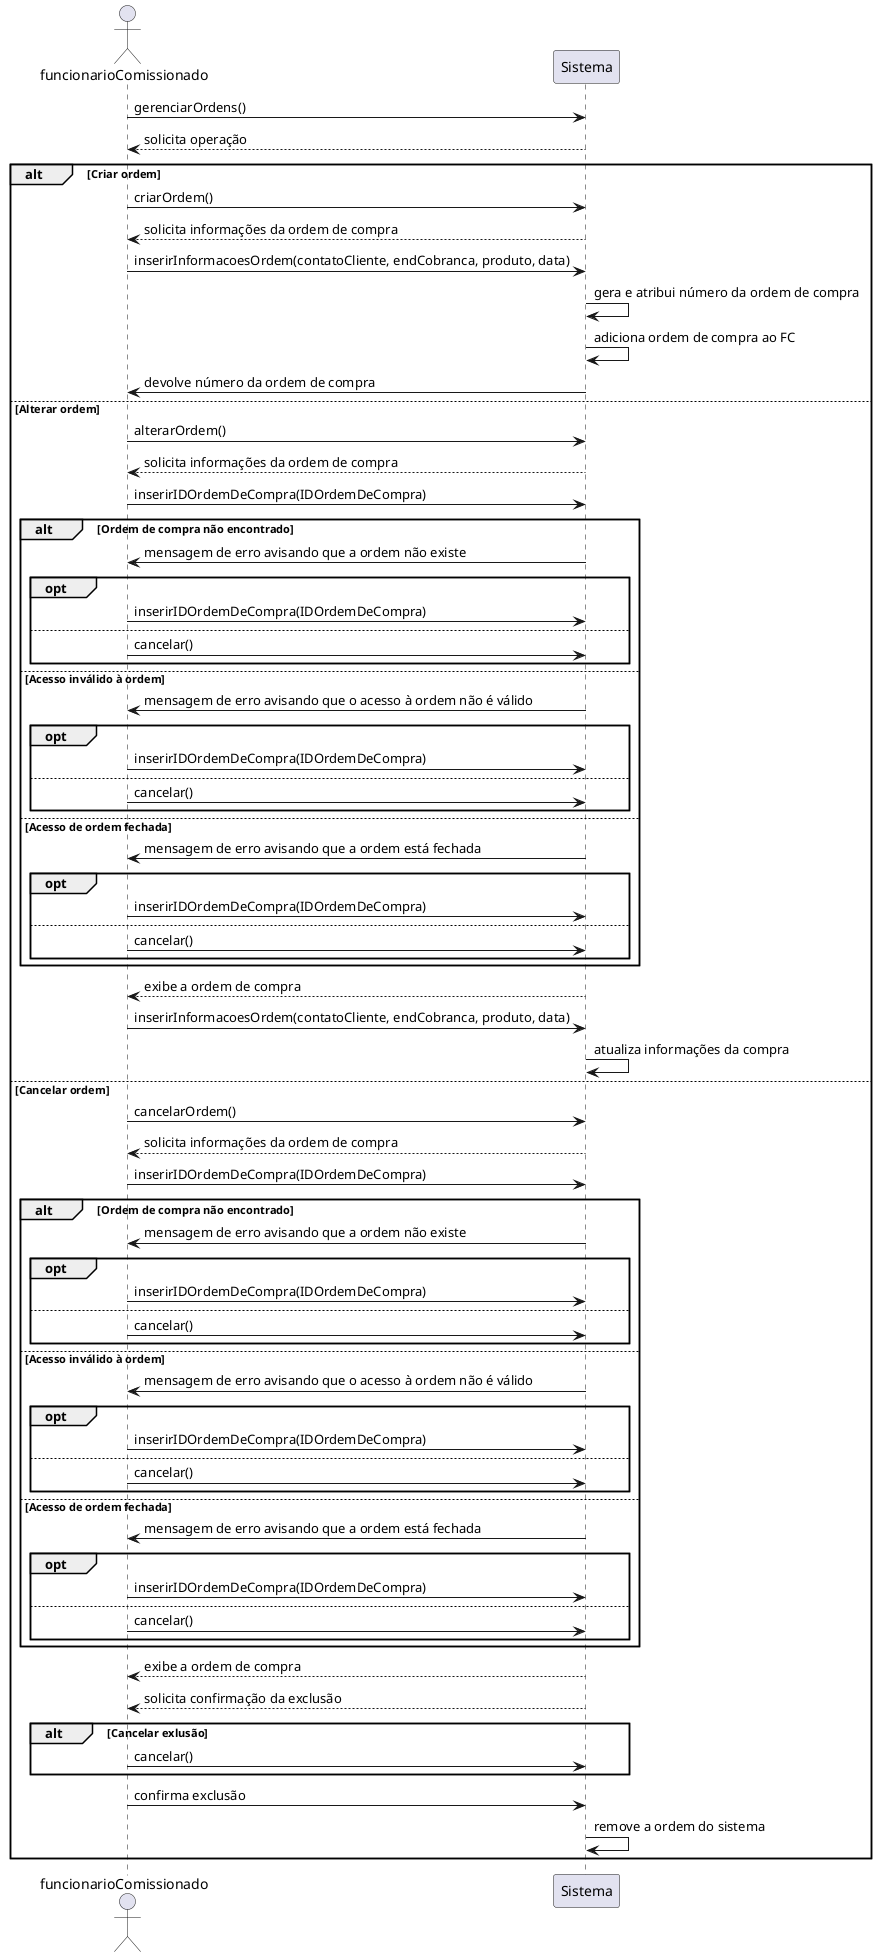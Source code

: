 @startuml

actor funcionarioComissionado as FC

FC -> Sistema : gerenciarOrdens()
FC <-- Sistema : solicita operação

alt Criar ordem
    FC -> Sistema : criarOrdem()
    FC <-- Sistema : solicita informações da ordem de compra
    FC -> Sistema : inserirInformacoesOrdem(contatoCliente, endCobranca, produto, data)
    Sistema -> Sistema : gera e atribui número da ordem de compra
    Sistema -> Sistema : adiciona ordem de compra ao FC
    FC <- Sistema : devolve número da ordem de compra
else Alterar ordem
    FC -> Sistema : alterarOrdem()
    FC <-- Sistema : solicita informações da ordem de compra
    FC -> Sistema : inserirIDOrdemDeCompra(IDOrdemDeCompra)
    alt Ordem de compra não encontrado
        FC <- Sistema : mensagem de erro avisando que a ordem não existe
        opt
            FC -> Sistema : inserirIDOrdemDeCompra(IDOrdemDeCompra)
        else
            FC -> Sistema : cancelar()
        end
    else Acesso inválido à ordem
        FC <- Sistema : mensagem de erro avisando que o acesso à ordem não é válido
        opt
            FC -> Sistema : inserirIDOrdemDeCompra(IDOrdemDeCompra)
        else
            FC -> Sistema : cancelar()
        end
    else Acesso de ordem fechada
        FC <- Sistema : mensagem de erro avisando que a ordem está fechada
        opt
            FC -> Sistema : inserirIDOrdemDeCompra(IDOrdemDeCompra)
        else
            FC -> Sistema : cancelar()
        end
    end
    FC <-- Sistema : exibe a ordem de compra 
    FC -> Sistema : inserirInformacoesOrdem(contatoCliente, endCobranca, produto, data)
    Sistema -> Sistema : atualiza informações da compra
else Cancelar ordem
    FC -> Sistema : cancelarOrdem()
    FC <-- Sistema : solicita informações da ordem de compra
    FC -> Sistema : inserirIDOrdemDeCompra(IDOrdemDeCompra)
    alt Ordem de compra não encontrado
        FC <- Sistema : mensagem de erro avisando que a ordem não existe
        opt
            FC -> Sistema : inserirIDOrdemDeCompra(IDOrdemDeCompra)
        else
            FC -> Sistema : cancelar()
        end
    else Acesso inválido à ordem
        FC <- Sistema : mensagem de erro avisando que o acesso à ordem não é válido
        opt
            FC -> Sistema : inserirIDOrdemDeCompra(IDOrdemDeCompra)
        else
            FC -> Sistema : cancelar()
        end
    else Acesso de ordem fechada
        FC <- Sistema : mensagem de erro avisando que a ordem está fechada
        opt
            FC -> Sistema : inserirIDOrdemDeCompra(IDOrdemDeCompra)
        else
            FC -> Sistema : cancelar()
        end
    end
    FC <-- Sistema : exibe a ordem de compra 
    FC <-- Sistema : solicita confirmação da exclusão
    alt Cancelar exlusão
        FC -> Sistema : cancelar()
    end
    FC -> Sistema : confirma exclusão
    Sistema -> Sistema : remove a ordem do sistema
end


@enduml